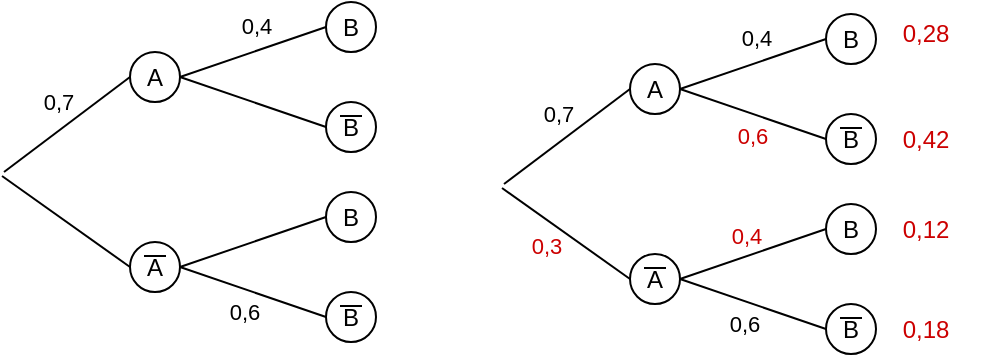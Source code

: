 <mxfile version="17.5.0" type="github">
  <diagram id="abD9C6VAID09tGScyyFn" name="Page-1">
    <mxGraphModel dx="573" dy="376" grid="0" gridSize="10" guides="1" tooltips="1" connect="1" arrows="1" fold="1" page="1" pageScale="1" pageWidth="827" pageHeight="1169" math="0" shadow="0">
      <root>
        <mxCell id="0" />
        <mxCell id="1" parent="0" />
        <mxCell id="VSm-Urx4y-8b7NhCmJqK-15" style="edgeStyle=none;rounded=0;orthogonalLoop=1;jettySize=auto;html=1;exitX=1;exitY=0.5;exitDx=0;exitDy=0;entryX=0;entryY=0.5;entryDx=0;entryDy=0;endArrow=none;endFill=0;" edge="1" parent="1" source="VSm-Urx4y-8b7NhCmJqK-1" target="VSm-Urx4y-8b7NhCmJqK-5">
          <mxGeometry relative="1" as="geometry" />
        </mxCell>
        <mxCell id="VSm-Urx4y-8b7NhCmJqK-20" value="0,4" style="edgeLabel;html=1;align=center;verticalAlign=middle;resizable=0;points=[];" vertex="1" connectable="0" parent="VSm-Urx4y-8b7NhCmJqK-15">
          <mxGeometry x="0.149" y="1" relative="1" as="geometry">
            <mxPoint x="-4" y="-10" as="offset" />
          </mxGeometry>
        </mxCell>
        <mxCell id="VSm-Urx4y-8b7NhCmJqK-16" style="edgeStyle=none;rounded=0;orthogonalLoop=1;jettySize=auto;html=1;exitX=1;exitY=0.5;exitDx=0;exitDy=0;entryX=0;entryY=0.5;entryDx=0;entryDy=0;endArrow=none;endFill=0;" edge="1" parent="1" source="VSm-Urx4y-8b7NhCmJqK-1" target="VSm-Urx4y-8b7NhCmJqK-6">
          <mxGeometry relative="1" as="geometry" />
        </mxCell>
        <mxCell id="VSm-Urx4y-8b7NhCmJqK-1" value="A" style="ellipse;whiteSpace=wrap;html=1;aspect=fixed;" vertex="1" parent="1">
          <mxGeometry x="259" y="190" width="25" height="25" as="geometry" />
        </mxCell>
        <mxCell id="VSm-Urx4y-8b7NhCmJqK-17" style="edgeStyle=none;rounded=0;orthogonalLoop=1;jettySize=auto;html=1;exitX=1;exitY=0.5;exitDx=0;exitDy=0;entryX=0;entryY=0.5;entryDx=0;entryDy=0;endArrow=none;endFill=0;" edge="1" parent="1" source="VSm-Urx4y-8b7NhCmJqK-2" target="VSm-Urx4y-8b7NhCmJqK-8">
          <mxGeometry relative="1" as="geometry" />
        </mxCell>
        <mxCell id="VSm-Urx4y-8b7NhCmJqK-18" style="edgeStyle=none;rounded=0;orthogonalLoop=1;jettySize=auto;html=1;exitX=1;exitY=0.5;exitDx=0;exitDy=0;entryX=0;entryY=0.5;entryDx=0;entryDy=0;endArrow=none;endFill=0;" edge="1" parent="1" source="VSm-Urx4y-8b7NhCmJqK-2" target="VSm-Urx4y-8b7NhCmJqK-9">
          <mxGeometry relative="1" as="geometry" />
        </mxCell>
        <mxCell id="VSm-Urx4y-8b7NhCmJqK-21" value="0,6" style="edgeLabel;html=1;align=center;verticalAlign=middle;resizable=0;points=[];" vertex="1" connectable="0" parent="VSm-Urx4y-8b7NhCmJqK-18">
          <mxGeometry x="0.021" y="-1" relative="1" as="geometry">
            <mxPoint x="-5" y="9" as="offset" />
          </mxGeometry>
        </mxCell>
        <mxCell id="VSm-Urx4y-8b7NhCmJqK-2" value="A" style="ellipse;whiteSpace=wrap;html=1;aspect=fixed;" vertex="1" parent="1">
          <mxGeometry x="259" y="285" width="25" height="25" as="geometry" />
        </mxCell>
        <mxCell id="VSm-Urx4y-8b7NhCmJqK-4" value="" style="endArrow=none;html=1;rounded=0;" edge="1" parent="1">
          <mxGeometry width="50" height="50" relative="1" as="geometry">
            <mxPoint x="266" y="292" as="sourcePoint" />
            <mxPoint x="277" y="292" as="targetPoint" />
          </mxGeometry>
        </mxCell>
        <mxCell id="VSm-Urx4y-8b7NhCmJqK-5" value="B" style="ellipse;whiteSpace=wrap;html=1;aspect=fixed;" vertex="1" parent="1">
          <mxGeometry x="357" y="165" width="25" height="25" as="geometry" />
        </mxCell>
        <mxCell id="VSm-Urx4y-8b7NhCmJqK-6" value="B" style="ellipse;whiteSpace=wrap;html=1;aspect=fixed;" vertex="1" parent="1">
          <mxGeometry x="357" y="215" width="25" height="25" as="geometry" />
        </mxCell>
        <mxCell id="VSm-Urx4y-8b7NhCmJqK-7" value="" style="endArrow=none;html=1;rounded=0;" edge="1" parent="1">
          <mxGeometry width="50" height="50" relative="1" as="geometry">
            <mxPoint x="364" y="222" as="sourcePoint" />
            <mxPoint x="375" y="222" as="targetPoint" />
          </mxGeometry>
        </mxCell>
        <mxCell id="VSm-Urx4y-8b7NhCmJqK-8" value="B" style="ellipse;whiteSpace=wrap;html=1;aspect=fixed;" vertex="1" parent="1">
          <mxGeometry x="357" y="260" width="25" height="25" as="geometry" />
        </mxCell>
        <mxCell id="VSm-Urx4y-8b7NhCmJqK-9" value="B" style="ellipse;whiteSpace=wrap;html=1;aspect=fixed;" vertex="1" parent="1">
          <mxGeometry x="357" y="310" width="25" height="25" as="geometry" />
        </mxCell>
        <mxCell id="VSm-Urx4y-8b7NhCmJqK-10" value="" style="endArrow=none;html=1;rounded=0;" edge="1" parent="1">
          <mxGeometry width="50" height="50" relative="1" as="geometry">
            <mxPoint x="364" y="317" as="sourcePoint" />
            <mxPoint x="375" y="317" as="targetPoint" />
          </mxGeometry>
        </mxCell>
        <mxCell id="VSm-Urx4y-8b7NhCmJqK-11" value="" style="endArrow=none;html=1;rounded=0;entryX=0;entryY=0.5;entryDx=0;entryDy=0;" edge="1" parent="1" target="VSm-Urx4y-8b7NhCmJqK-1">
          <mxGeometry width="50" height="50" relative="1" as="geometry">
            <mxPoint x="196" y="250" as="sourcePoint" />
            <mxPoint x="262" y="203" as="targetPoint" />
          </mxGeometry>
        </mxCell>
        <mxCell id="VSm-Urx4y-8b7NhCmJqK-19" value="0,7" style="edgeLabel;html=1;align=center;verticalAlign=middle;resizable=0;points=[];" vertex="1" connectable="0" parent="VSm-Urx4y-8b7NhCmJqK-11">
          <mxGeometry x="0.135" y="-1" relative="1" as="geometry">
            <mxPoint x="-10" y="-9" as="offset" />
          </mxGeometry>
        </mxCell>
        <mxCell id="VSm-Urx4y-8b7NhCmJqK-12" value="" style="endArrow=none;html=1;rounded=0;entryX=0;entryY=0.5;entryDx=0;entryDy=0;" edge="1" parent="1" target="VSm-Urx4y-8b7NhCmJqK-2">
          <mxGeometry width="50" height="50" relative="1" as="geometry">
            <mxPoint x="195" y="252" as="sourcePoint" />
            <mxPoint x="272.661" y="221.339" as="targetPoint" />
          </mxGeometry>
        </mxCell>
        <mxCell id="VSm-Urx4y-8b7NhCmJqK-22" style="edgeStyle=none;rounded=0;orthogonalLoop=1;jettySize=auto;html=1;exitX=1;exitY=0.5;exitDx=0;exitDy=0;entryX=0;entryY=0.5;entryDx=0;entryDy=0;endArrow=none;endFill=0;" edge="1" parent="1" source="VSm-Urx4y-8b7NhCmJqK-25" target="VSm-Urx4y-8b7NhCmJqK-31">
          <mxGeometry relative="1" as="geometry" />
        </mxCell>
        <mxCell id="VSm-Urx4y-8b7NhCmJqK-23" value="0,4" style="edgeLabel;html=1;align=center;verticalAlign=middle;resizable=0;points=[];" vertex="1" connectable="0" parent="VSm-Urx4y-8b7NhCmJqK-22">
          <mxGeometry x="0.149" y="1" relative="1" as="geometry">
            <mxPoint x="-4" y="-10" as="offset" />
          </mxGeometry>
        </mxCell>
        <mxCell id="VSm-Urx4y-8b7NhCmJqK-24" style="edgeStyle=none;rounded=0;orthogonalLoop=1;jettySize=auto;html=1;exitX=1;exitY=0.5;exitDx=0;exitDy=0;entryX=0;entryY=0.5;entryDx=0;entryDy=0;endArrow=none;endFill=0;" edge="1" parent="1" source="VSm-Urx4y-8b7NhCmJqK-25" target="VSm-Urx4y-8b7NhCmJqK-32">
          <mxGeometry relative="1" as="geometry" />
        </mxCell>
        <mxCell id="VSm-Urx4y-8b7NhCmJqK-40" value="&lt;font color=&quot;#cc0000&quot;&gt;0,6&lt;/font&gt;" style="edgeLabel;html=1;align=center;verticalAlign=middle;resizable=0;points=[];fontColor=#0000FF;" vertex="1" connectable="0" parent="VSm-Urx4y-8b7NhCmJqK-24">
          <mxGeometry x="-0.021" y="-1" relative="1" as="geometry">
            <mxPoint y="10" as="offset" />
          </mxGeometry>
        </mxCell>
        <mxCell id="VSm-Urx4y-8b7NhCmJqK-25" value="A" style="ellipse;whiteSpace=wrap;html=1;aspect=fixed;" vertex="1" parent="1">
          <mxGeometry x="509" y="196" width="25" height="25" as="geometry" />
        </mxCell>
        <mxCell id="VSm-Urx4y-8b7NhCmJqK-26" style="edgeStyle=none;rounded=0;orthogonalLoop=1;jettySize=auto;html=1;exitX=1;exitY=0.5;exitDx=0;exitDy=0;entryX=0;entryY=0.5;entryDx=0;entryDy=0;endArrow=none;endFill=0;" edge="1" parent="1" source="VSm-Urx4y-8b7NhCmJqK-29" target="VSm-Urx4y-8b7NhCmJqK-34">
          <mxGeometry relative="1" as="geometry" />
        </mxCell>
        <mxCell id="VSm-Urx4y-8b7NhCmJqK-41" value="0,4" style="edgeLabel;html=1;align=center;verticalAlign=middle;resizable=0;points=[];fontColor=#CC0000;" vertex="1" connectable="0" parent="VSm-Urx4y-8b7NhCmJqK-26">
          <mxGeometry x="0.041" relative="1" as="geometry">
            <mxPoint x="-5" y="-9" as="offset" />
          </mxGeometry>
        </mxCell>
        <mxCell id="VSm-Urx4y-8b7NhCmJqK-27" style="edgeStyle=none;rounded=0;orthogonalLoop=1;jettySize=auto;html=1;exitX=1;exitY=0.5;exitDx=0;exitDy=0;entryX=0;entryY=0.5;entryDx=0;entryDy=0;endArrow=none;endFill=0;" edge="1" parent="1" source="VSm-Urx4y-8b7NhCmJqK-29" target="VSm-Urx4y-8b7NhCmJqK-35">
          <mxGeometry relative="1" as="geometry" />
        </mxCell>
        <mxCell id="VSm-Urx4y-8b7NhCmJqK-28" value="0,6" style="edgeLabel;html=1;align=center;verticalAlign=middle;resizable=0;points=[];" vertex="1" connectable="0" parent="VSm-Urx4y-8b7NhCmJqK-27">
          <mxGeometry x="0.021" y="-1" relative="1" as="geometry">
            <mxPoint x="-5" y="9" as="offset" />
          </mxGeometry>
        </mxCell>
        <mxCell id="VSm-Urx4y-8b7NhCmJqK-29" value="A" style="ellipse;whiteSpace=wrap;html=1;aspect=fixed;" vertex="1" parent="1">
          <mxGeometry x="509" y="291" width="25" height="25" as="geometry" />
        </mxCell>
        <mxCell id="VSm-Urx4y-8b7NhCmJqK-30" value="" style="endArrow=none;html=1;rounded=0;" edge="1" parent="1">
          <mxGeometry width="50" height="50" relative="1" as="geometry">
            <mxPoint x="516" y="298.0" as="sourcePoint" />
            <mxPoint x="527" y="298.0" as="targetPoint" />
          </mxGeometry>
        </mxCell>
        <mxCell id="VSm-Urx4y-8b7NhCmJqK-31" value="B" style="ellipse;whiteSpace=wrap;html=1;aspect=fixed;" vertex="1" parent="1">
          <mxGeometry x="607" y="171" width="25" height="25" as="geometry" />
        </mxCell>
        <mxCell id="VSm-Urx4y-8b7NhCmJqK-32" value="B" style="ellipse;whiteSpace=wrap;html=1;aspect=fixed;" vertex="1" parent="1">
          <mxGeometry x="607" y="221" width="25" height="25" as="geometry" />
        </mxCell>
        <mxCell id="VSm-Urx4y-8b7NhCmJqK-33" value="" style="endArrow=none;html=1;rounded=0;" edge="1" parent="1">
          <mxGeometry width="50" height="50" relative="1" as="geometry">
            <mxPoint x="614" y="228" as="sourcePoint" />
            <mxPoint x="625.0" y="228" as="targetPoint" />
          </mxGeometry>
        </mxCell>
        <mxCell id="VSm-Urx4y-8b7NhCmJqK-34" value="B" style="ellipse;whiteSpace=wrap;html=1;aspect=fixed;" vertex="1" parent="1">
          <mxGeometry x="607" y="266" width="25" height="25" as="geometry" />
        </mxCell>
        <mxCell id="VSm-Urx4y-8b7NhCmJqK-35" value="B" style="ellipse;whiteSpace=wrap;html=1;aspect=fixed;" vertex="1" parent="1">
          <mxGeometry x="607" y="316" width="25" height="25" as="geometry" />
        </mxCell>
        <mxCell id="VSm-Urx4y-8b7NhCmJqK-36" value="" style="endArrow=none;html=1;rounded=0;" edge="1" parent="1">
          <mxGeometry width="50" height="50" relative="1" as="geometry">
            <mxPoint x="614" y="323.0" as="sourcePoint" />
            <mxPoint x="625.0" y="323.0" as="targetPoint" />
          </mxGeometry>
        </mxCell>
        <mxCell id="VSm-Urx4y-8b7NhCmJqK-37" value="" style="endArrow=none;html=1;rounded=0;entryX=0;entryY=0.5;entryDx=0;entryDy=0;" edge="1" parent="1" target="VSm-Urx4y-8b7NhCmJqK-25">
          <mxGeometry width="50" height="50" relative="1" as="geometry">
            <mxPoint x="446" y="256" as="sourcePoint" />
            <mxPoint x="512" y="209" as="targetPoint" />
          </mxGeometry>
        </mxCell>
        <mxCell id="VSm-Urx4y-8b7NhCmJqK-38" value="0,7" style="edgeLabel;html=1;align=center;verticalAlign=middle;resizable=0;points=[];" vertex="1" connectable="0" parent="VSm-Urx4y-8b7NhCmJqK-37">
          <mxGeometry x="0.135" y="-1" relative="1" as="geometry">
            <mxPoint x="-10" y="-9" as="offset" />
          </mxGeometry>
        </mxCell>
        <mxCell id="VSm-Urx4y-8b7NhCmJqK-39" value="" style="endArrow=none;html=1;rounded=0;entryX=0;entryY=0.5;entryDx=0;entryDy=0;" edge="1" parent="1" target="VSm-Urx4y-8b7NhCmJqK-29">
          <mxGeometry width="50" height="50" relative="1" as="geometry">
            <mxPoint x="445.0" y="258.0" as="sourcePoint" />
            <mxPoint x="522.661" y="227.339" as="targetPoint" />
          </mxGeometry>
        </mxCell>
        <mxCell id="VSm-Urx4y-8b7NhCmJqK-42" value="0,3" style="edgeLabel;html=1;align=center;verticalAlign=middle;resizable=0;points=[];fontColor=#CC0000;" vertex="1" connectable="0" parent="VSm-Urx4y-8b7NhCmJqK-39">
          <mxGeometry x="-0.157" relative="1" as="geometry">
            <mxPoint x="-5" y="10" as="offset" />
          </mxGeometry>
        </mxCell>
        <mxCell id="VSm-Urx4y-8b7NhCmJqK-43" value="0,28" style="text;html=1;strokeColor=none;fillColor=none;align=center;verticalAlign=middle;whiteSpace=wrap;rounded=0;fontColor=#CC0000;" vertex="1" parent="1">
          <mxGeometry x="627" y="166" width="60" height="30" as="geometry" />
        </mxCell>
        <mxCell id="VSm-Urx4y-8b7NhCmJqK-44" value="0,42" style="text;html=1;strokeColor=none;fillColor=none;align=center;verticalAlign=middle;whiteSpace=wrap;rounded=0;fontColor=#CC0000;" vertex="1" parent="1">
          <mxGeometry x="627" y="218.5" width="60" height="30" as="geometry" />
        </mxCell>
        <mxCell id="VSm-Urx4y-8b7NhCmJqK-45" value="0,12" style="text;html=1;strokeColor=none;fillColor=none;align=center;verticalAlign=middle;whiteSpace=wrap;rounded=0;fontColor=#CC0000;" vertex="1" parent="1">
          <mxGeometry x="627" y="263.5" width="60" height="30" as="geometry" />
        </mxCell>
        <mxCell id="VSm-Urx4y-8b7NhCmJqK-46" value="0,18" style="text;html=1;strokeColor=none;fillColor=none;align=center;verticalAlign=middle;whiteSpace=wrap;rounded=0;fontColor=#CC0000;" vertex="1" parent="1">
          <mxGeometry x="627" y="313.5" width="60" height="30" as="geometry" />
        </mxCell>
      </root>
    </mxGraphModel>
  </diagram>
</mxfile>
